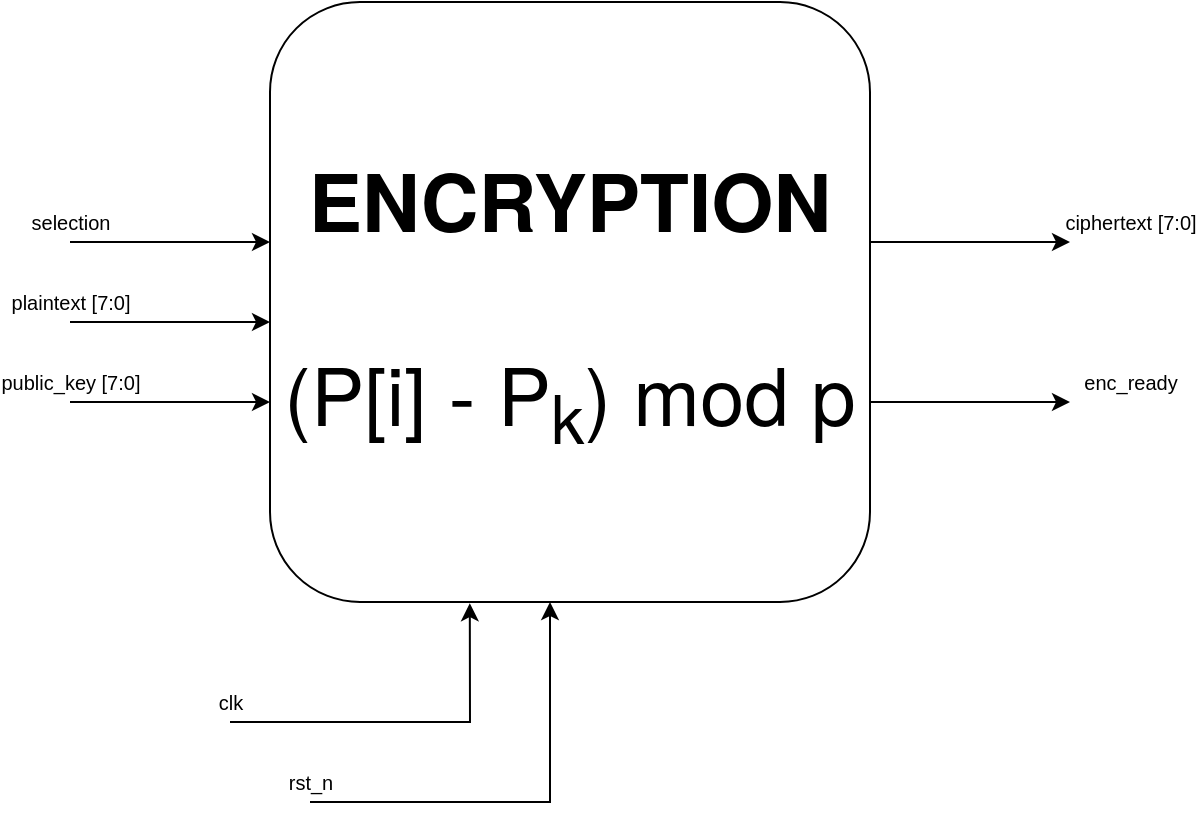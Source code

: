 <mxfile version="20.4.1" type="device"><diagram id="M461wpIUfDeF2jwGqMMH" name="Pagina-1"><mxGraphModel dx="1306" dy="837" grid="1" gridSize="10" guides="1" tooltips="1" connect="1" arrows="1" fold="1" page="1" pageScale="1" pageWidth="827" pageHeight="1169" math="0" shadow="0"><root><mxCell id="0"/><mxCell id="1" parent="0"/><mxCell id="MR9qhwA7fvAtLzlXul_z-1" value="" style="rounded=0;whiteSpace=wrap;html=1;" vertex="1" parent="1"><mxGeometry x="350" y="400" width="120" height="60" as="geometry"/></mxCell><mxCell id="MR9qhwA7fvAtLzlXul_z-2" value="&lt;font data-font-src=&quot;https://fonts.googleapis.com/css?family=Helvetica+Neue&quot; face=&quot;Helvetica Neue&quot; style=&quot;font-size: 40px;&quot;&gt;&lt;b&gt;ENCRYPTION&lt;/b&gt;&lt;br&gt;&lt;br&gt;(P[i] - P&lt;sub&gt;k&lt;/sub&gt;) mod p&lt;br&gt;&lt;/font&gt;" style="whiteSpace=wrap;html=1;aspect=fixed;rounded=1;strokeWidth=1;" vertex="1" parent="1"><mxGeometry x="260" y="160" width="300" height="300" as="geometry"/></mxCell><mxCell id="MR9qhwA7fvAtLzlXul_z-3" value="" style="endArrow=classic;html=1;rounded=0;fontSize=40;entryX=0.333;entryY=1.002;entryDx=0;entryDy=0;entryPerimeter=0;" edge="1" parent="1" target="MR9qhwA7fvAtLzlXul_z-2"><mxGeometry relative="1" as="geometry"><mxPoint x="240" y="520" as="sourcePoint"/><mxPoint x="360" y="520" as="targetPoint"/><Array as="points"><mxPoint x="300" y="520"/><mxPoint x="360" y="520"/></Array></mxGeometry></mxCell><mxCell id="MR9qhwA7fvAtLzlXul_z-4" value="clk" style="edgeLabel;resizable=0;html=1;align=center;verticalAlign=middle;rounded=1;strokeWidth=1;fontSize=10;" connectable="0" vertex="1" parent="MR9qhwA7fvAtLzlXul_z-3"><mxGeometry relative="1" as="geometry"><mxPoint x="-90" y="-10" as="offset"/></mxGeometry></mxCell><mxCell id="MR9qhwA7fvAtLzlXul_z-9" value="" style="endArrow=classic;html=1;rounded=0;fontSize=40;" edge="1" parent="1"><mxGeometry relative="1" as="geometry"><mxPoint x="160" y="320" as="sourcePoint"/><mxPoint x="260" y="320" as="targetPoint"/></mxGeometry></mxCell><mxCell id="MR9qhwA7fvAtLzlXul_z-10" value="plaintext [7:0]" style="edgeLabel;resizable=0;html=1;align=center;verticalAlign=middle;rounded=1;strokeWidth=1;fontSize=10;" connectable="0" vertex="1" parent="MR9qhwA7fvAtLzlXul_z-9"><mxGeometry relative="1" as="geometry"><mxPoint x="-50" y="-10" as="offset"/></mxGeometry></mxCell><mxCell id="MR9qhwA7fvAtLzlXul_z-11" value="" style="endArrow=classic;html=1;rounded=0;fontSize=40;" edge="1" parent="1"><mxGeometry relative="1" as="geometry"><mxPoint x="160" y="280" as="sourcePoint"/><mxPoint x="260" y="280" as="targetPoint"/></mxGeometry></mxCell><mxCell id="MR9qhwA7fvAtLzlXul_z-12" value="selection" style="edgeLabel;resizable=0;html=1;align=center;verticalAlign=middle;rounded=1;strokeWidth=1;fontSize=10;" connectable="0" vertex="1" parent="MR9qhwA7fvAtLzlXul_z-11"><mxGeometry relative="1" as="geometry"><mxPoint x="-50" y="-10" as="offset"/></mxGeometry></mxCell><mxCell id="MR9qhwA7fvAtLzlXul_z-13" value="" style="endArrow=classic;html=1;rounded=0;fontSize=40;" edge="1" parent="1"><mxGeometry relative="1" as="geometry"><mxPoint x="280" y="560" as="sourcePoint"/><mxPoint x="400" y="460" as="targetPoint"/><Array as="points"><mxPoint x="400" y="560"/></Array></mxGeometry></mxCell><mxCell id="MR9qhwA7fvAtLzlXul_z-14" value="rst_n" style="edgeLabel;resizable=0;html=1;align=center;verticalAlign=middle;rounded=1;strokeWidth=1;fontSize=10;" connectable="0" vertex="1" parent="MR9qhwA7fvAtLzlXul_z-13"><mxGeometry relative="1" as="geometry"><mxPoint x="-110" y="-10" as="offset"/></mxGeometry></mxCell><mxCell id="MR9qhwA7fvAtLzlXul_z-19" value="" style="endArrow=classic;html=1;rounded=0;fontSize=40;" edge="1" parent="1"><mxGeometry relative="1" as="geometry"><mxPoint x="560" y="360" as="sourcePoint"/><mxPoint x="660" y="360" as="targetPoint"/></mxGeometry></mxCell><mxCell id="MR9qhwA7fvAtLzlXul_z-20" value="enc_ready" style="edgeLabel;resizable=0;html=1;align=center;verticalAlign=middle;rounded=1;strokeWidth=1;fontSize=10;" connectable="0" vertex="1" parent="MR9qhwA7fvAtLzlXul_z-19"><mxGeometry relative="1" as="geometry"><mxPoint x="80" y="-10" as="offset"/></mxGeometry></mxCell><mxCell id="MR9qhwA7fvAtLzlXul_z-21" value="" style="endArrow=classic;html=1;rounded=0;fontSize=40;" edge="1" parent="1"><mxGeometry relative="1" as="geometry"><mxPoint x="560" y="280" as="sourcePoint"/><mxPoint x="660" y="280" as="targetPoint"/></mxGeometry></mxCell><mxCell id="MR9qhwA7fvAtLzlXul_z-22" value="ciphertext [7:0]" style="edgeLabel;resizable=0;html=1;align=center;verticalAlign=middle;rounded=1;strokeWidth=1;fontSize=10;" connectable="0" vertex="1" parent="MR9qhwA7fvAtLzlXul_z-21"><mxGeometry relative="1" as="geometry"><mxPoint x="80" y="-10" as="offset"/></mxGeometry></mxCell><mxCell id="MR9qhwA7fvAtLzlXul_z-25" value="" style="endArrow=classic;html=1;rounded=0;fontSize=40;" edge="1" parent="1"><mxGeometry relative="1" as="geometry"><mxPoint x="160" y="360" as="sourcePoint"/><mxPoint x="260" y="360" as="targetPoint"/></mxGeometry></mxCell><mxCell id="MR9qhwA7fvAtLzlXul_z-26" value="public_key [7:0]" style="edgeLabel;resizable=0;html=1;align=center;verticalAlign=middle;rounded=1;strokeWidth=1;fontSize=10;" connectable="0" vertex="1" parent="MR9qhwA7fvAtLzlXul_z-25"><mxGeometry relative="1" as="geometry"><mxPoint x="-50" y="-10" as="offset"/></mxGeometry></mxCell></root></mxGraphModel></diagram></mxfile>